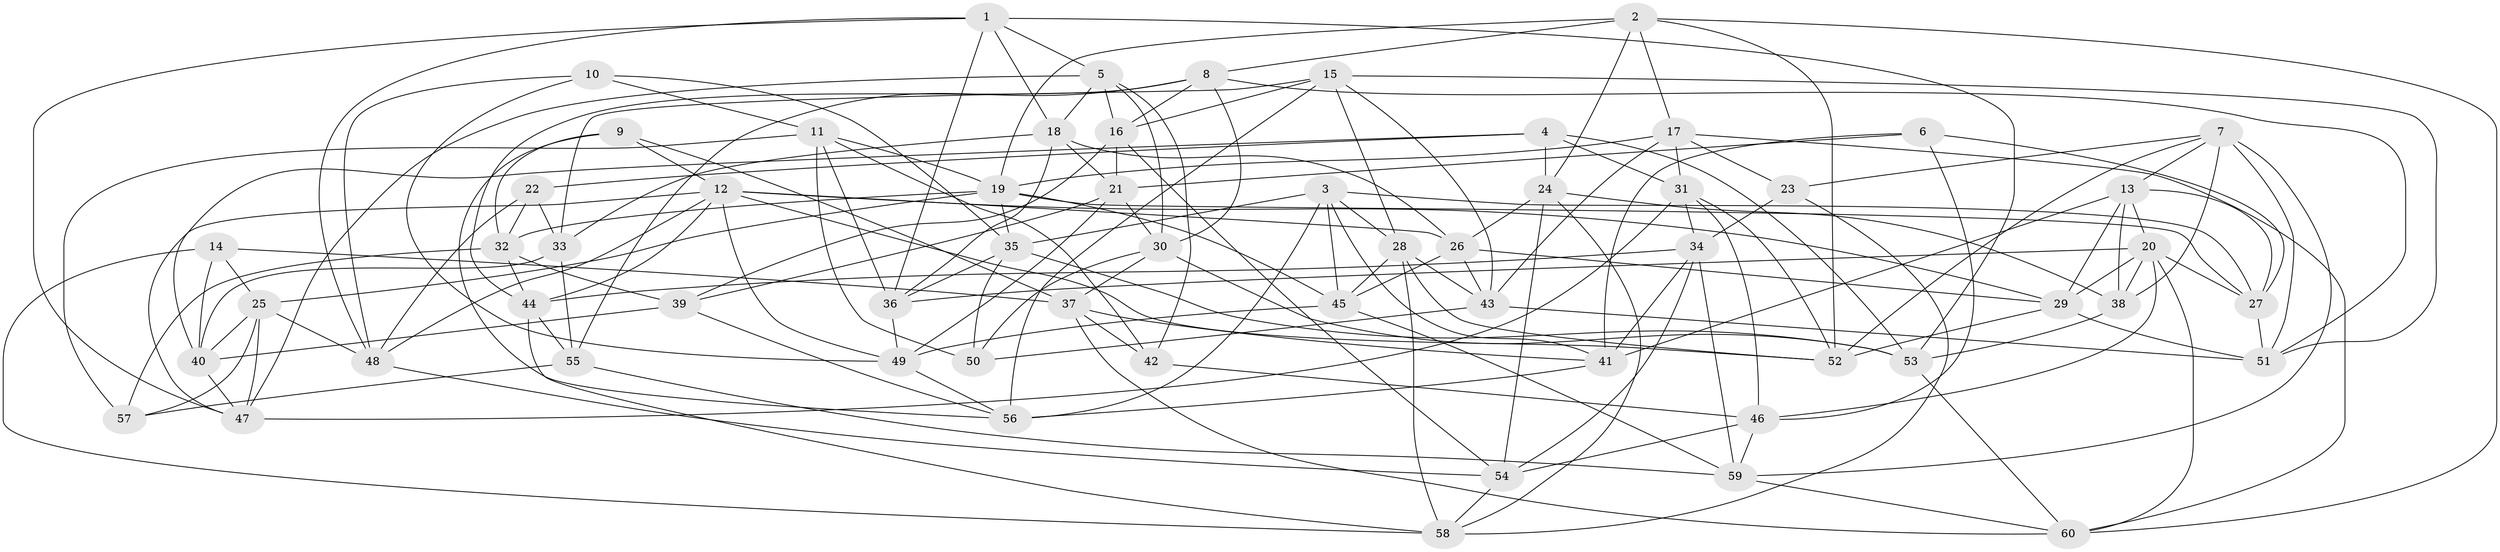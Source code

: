 // original degree distribution, {4: 1.0}
// Generated by graph-tools (version 1.1) at 2025/50/03/09/25 03:50:44]
// undirected, 60 vertices, 171 edges
graph export_dot {
graph [start="1"]
  node [color=gray90,style=filled];
  1;
  2;
  3;
  4;
  5;
  6;
  7;
  8;
  9;
  10;
  11;
  12;
  13;
  14;
  15;
  16;
  17;
  18;
  19;
  20;
  21;
  22;
  23;
  24;
  25;
  26;
  27;
  28;
  29;
  30;
  31;
  32;
  33;
  34;
  35;
  36;
  37;
  38;
  39;
  40;
  41;
  42;
  43;
  44;
  45;
  46;
  47;
  48;
  49;
  50;
  51;
  52;
  53;
  54;
  55;
  56;
  57;
  58;
  59;
  60;
  1 -- 5 [weight=1.0];
  1 -- 18 [weight=1.0];
  1 -- 36 [weight=1.0];
  1 -- 47 [weight=1.0];
  1 -- 48 [weight=1.0];
  1 -- 53 [weight=1.0];
  2 -- 8 [weight=1.0];
  2 -- 17 [weight=1.0];
  2 -- 19 [weight=1.0];
  2 -- 24 [weight=1.0];
  2 -- 52 [weight=1.0];
  2 -- 60 [weight=1.0];
  3 -- 27 [weight=1.0];
  3 -- 28 [weight=1.0];
  3 -- 35 [weight=1.0];
  3 -- 41 [weight=1.0];
  3 -- 45 [weight=1.0];
  3 -- 56 [weight=1.0];
  4 -- 22 [weight=1.0];
  4 -- 24 [weight=1.0];
  4 -- 31 [weight=1.0];
  4 -- 40 [weight=2.0];
  4 -- 53 [weight=1.0];
  5 -- 16 [weight=1.0];
  5 -- 18 [weight=1.0];
  5 -- 30 [weight=1.0];
  5 -- 42 [weight=1.0];
  5 -- 47 [weight=1.0];
  6 -- 21 [weight=1.0];
  6 -- 27 [weight=1.0];
  6 -- 41 [weight=1.0];
  6 -- 46 [weight=1.0];
  7 -- 13 [weight=1.0];
  7 -- 23 [weight=1.0];
  7 -- 38 [weight=1.0];
  7 -- 51 [weight=1.0];
  7 -- 52 [weight=1.0];
  7 -- 59 [weight=1.0];
  8 -- 16 [weight=1.0];
  8 -- 30 [weight=1.0];
  8 -- 44 [weight=1.0];
  8 -- 51 [weight=1.0];
  8 -- 55 [weight=1.0];
  9 -- 12 [weight=1.0];
  9 -- 32 [weight=1.0];
  9 -- 37 [weight=1.0];
  9 -- 56 [weight=1.0];
  10 -- 11 [weight=1.0];
  10 -- 35 [weight=1.0];
  10 -- 48 [weight=1.0];
  10 -- 49 [weight=1.0];
  11 -- 19 [weight=1.0];
  11 -- 36 [weight=1.0];
  11 -- 42 [weight=1.0];
  11 -- 50 [weight=1.0];
  11 -- 57 [weight=1.0];
  12 -- 26 [weight=1.0];
  12 -- 29 [weight=1.0];
  12 -- 44 [weight=1.0];
  12 -- 47 [weight=1.0];
  12 -- 48 [weight=1.0];
  12 -- 49 [weight=1.0];
  12 -- 52 [weight=1.0];
  13 -- 20 [weight=1.0];
  13 -- 27 [weight=1.0];
  13 -- 29 [weight=1.0];
  13 -- 38 [weight=1.0];
  13 -- 41 [weight=1.0];
  14 -- 25 [weight=1.0];
  14 -- 37 [weight=1.0];
  14 -- 40 [weight=1.0];
  14 -- 58 [weight=1.0];
  15 -- 16 [weight=1.0];
  15 -- 28 [weight=1.0];
  15 -- 33 [weight=1.0];
  15 -- 43 [weight=1.0];
  15 -- 51 [weight=1.0];
  15 -- 56 [weight=1.0];
  16 -- 21 [weight=1.0];
  16 -- 39 [weight=1.0];
  16 -- 54 [weight=1.0];
  17 -- 19 [weight=1.0];
  17 -- 23 [weight=1.0];
  17 -- 31 [weight=1.0];
  17 -- 43 [weight=1.0];
  17 -- 60 [weight=1.0];
  18 -- 21 [weight=1.0];
  18 -- 26 [weight=1.0];
  18 -- 33 [weight=1.0];
  18 -- 36 [weight=1.0];
  19 -- 25 [weight=1.0];
  19 -- 27 [weight=1.0];
  19 -- 32 [weight=1.0];
  19 -- 35 [weight=1.0];
  19 -- 45 [weight=1.0];
  20 -- 27 [weight=1.0];
  20 -- 29 [weight=1.0];
  20 -- 36 [weight=1.0];
  20 -- 38 [weight=2.0];
  20 -- 46 [weight=1.0];
  20 -- 60 [weight=1.0];
  21 -- 30 [weight=1.0];
  21 -- 39 [weight=1.0];
  21 -- 49 [weight=1.0];
  22 -- 32 [weight=1.0];
  22 -- 33 [weight=1.0];
  22 -- 48 [weight=1.0];
  23 -- 34 [weight=1.0];
  23 -- 58 [weight=1.0];
  24 -- 26 [weight=1.0];
  24 -- 38 [weight=1.0];
  24 -- 54 [weight=1.0];
  24 -- 58 [weight=1.0];
  25 -- 40 [weight=1.0];
  25 -- 47 [weight=1.0];
  25 -- 48 [weight=1.0];
  25 -- 57 [weight=1.0];
  26 -- 29 [weight=1.0];
  26 -- 43 [weight=1.0];
  26 -- 45 [weight=1.0];
  27 -- 51 [weight=1.0];
  28 -- 43 [weight=1.0];
  28 -- 45 [weight=1.0];
  28 -- 52 [weight=1.0];
  28 -- 58 [weight=1.0];
  29 -- 51 [weight=1.0];
  29 -- 52 [weight=1.0];
  30 -- 37 [weight=1.0];
  30 -- 50 [weight=1.0];
  30 -- 53 [weight=1.0];
  31 -- 34 [weight=1.0];
  31 -- 46 [weight=1.0];
  31 -- 47 [weight=1.0];
  31 -- 52 [weight=1.0];
  32 -- 39 [weight=1.0];
  32 -- 44 [weight=1.0];
  32 -- 57 [weight=1.0];
  33 -- 40 [weight=1.0];
  33 -- 55 [weight=2.0];
  34 -- 41 [weight=1.0];
  34 -- 44 [weight=1.0];
  34 -- 54 [weight=1.0];
  34 -- 59 [weight=1.0];
  35 -- 36 [weight=1.0];
  35 -- 50 [weight=1.0];
  35 -- 53 [weight=1.0];
  36 -- 49 [weight=1.0];
  37 -- 41 [weight=1.0];
  37 -- 42 [weight=1.0];
  37 -- 60 [weight=1.0];
  38 -- 53 [weight=1.0];
  39 -- 40 [weight=2.0];
  39 -- 56 [weight=1.0];
  40 -- 47 [weight=1.0];
  41 -- 56 [weight=1.0];
  42 -- 46 [weight=1.0];
  43 -- 50 [weight=1.0];
  43 -- 51 [weight=1.0];
  44 -- 55 [weight=1.0];
  44 -- 58 [weight=1.0];
  45 -- 49 [weight=1.0];
  45 -- 59 [weight=1.0];
  46 -- 54 [weight=1.0];
  46 -- 59 [weight=1.0];
  48 -- 54 [weight=1.0];
  49 -- 56 [weight=1.0];
  53 -- 60 [weight=1.0];
  54 -- 58 [weight=1.0];
  55 -- 57 [weight=1.0];
  55 -- 59 [weight=1.0];
  59 -- 60 [weight=1.0];
}
